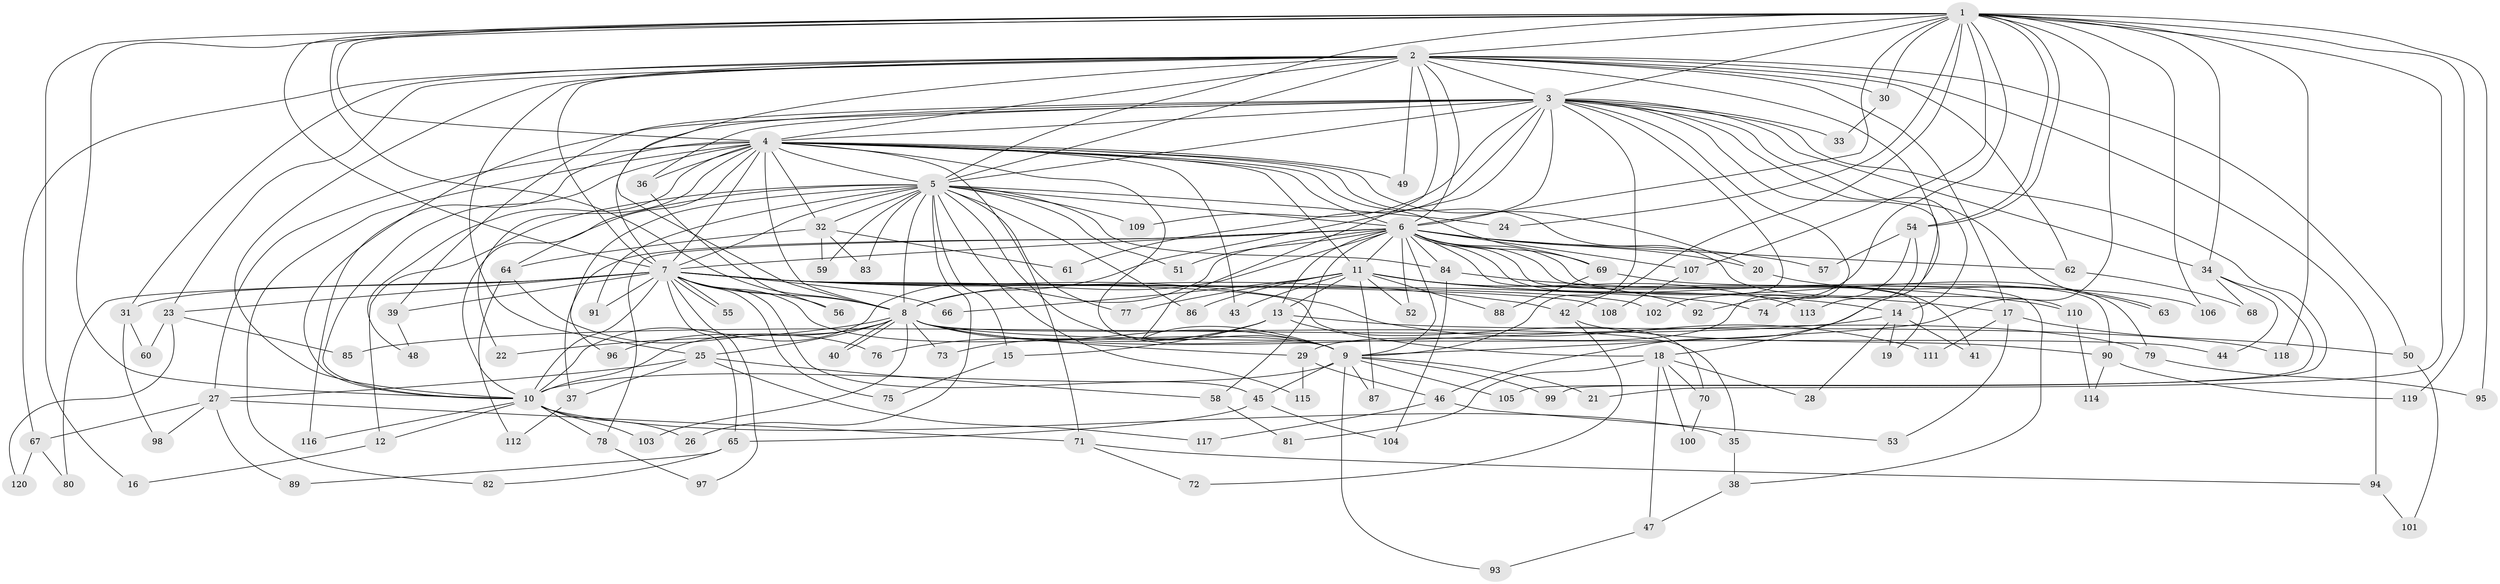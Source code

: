 // coarse degree distribution, {14: 0.08108108108108109, 6: 0.05405405405405406, 7: 0.08108108108108109, 5: 0.16216216216216217, 2: 0.1891891891891892, 12: 0.02702702702702703, 15: 0.02702702702702703, 4: 0.13513513513513514, 3: 0.05405405405405406, 19: 0.02702702702702703, 1: 0.05405405405405406, 13: 0.02702702702702703, 18: 0.02702702702702703, 16: 0.02702702702702703, 8: 0.02702702702702703}
// Generated by graph-tools (version 1.1) at 2025/36/03/04/25 23:36:20]
// undirected, 120 vertices, 265 edges
graph export_dot {
  node [color=gray90,style=filled];
  1;
  2;
  3;
  4;
  5;
  6;
  7;
  8;
  9;
  10;
  11;
  12;
  13;
  14;
  15;
  16;
  17;
  18;
  19;
  20;
  21;
  22;
  23;
  24;
  25;
  26;
  27;
  28;
  29;
  30;
  31;
  32;
  33;
  34;
  35;
  36;
  37;
  38;
  39;
  40;
  41;
  42;
  43;
  44;
  45;
  46;
  47;
  48;
  49;
  50;
  51;
  52;
  53;
  54;
  55;
  56;
  57;
  58;
  59;
  60;
  61;
  62;
  63;
  64;
  65;
  66;
  67;
  68;
  69;
  70;
  71;
  72;
  73;
  74;
  75;
  76;
  77;
  78;
  79;
  80;
  81;
  82;
  83;
  84;
  85;
  86;
  87;
  88;
  89;
  90;
  91;
  92;
  93;
  94;
  95;
  96;
  97;
  98;
  99;
  100;
  101;
  102;
  103;
  104;
  105;
  106;
  107;
  108;
  109;
  110;
  111;
  112;
  113;
  114;
  115;
  116;
  117;
  118;
  119;
  120;
  1 -- 2;
  1 -- 3;
  1 -- 4;
  1 -- 5;
  1 -- 6;
  1 -- 7;
  1 -- 8;
  1 -- 9;
  1 -- 10;
  1 -- 16;
  1 -- 21;
  1 -- 24;
  1 -- 30;
  1 -- 34;
  1 -- 42;
  1 -- 54;
  1 -- 54;
  1 -- 92;
  1 -- 95;
  1 -- 106;
  1 -- 107;
  1 -- 118;
  1 -- 119;
  2 -- 3;
  2 -- 4;
  2 -- 5;
  2 -- 6;
  2 -- 7;
  2 -- 8;
  2 -- 9;
  2 -- 10;
  2 -- 17;
  2 -- 23;
  2 -- 25;
  2 -- 30;
  2 -- 31;
  2 -- 46;
  2 -- 49;
  2 -- 50;
  2 -- 62;
  2 -- 67;
  2 -- 94;
  3 -- 4;
  3 -- 5;
  3 -- 6;
  3 -- 7;
  3 -- 8;
  3 -- 9;
  3 -- 10;
  3 -- 14;
  3 -- 18;
  3 -- 29;
  3 -- 33;
  3 -- 34;
  3 -- 36;
  3 -- 39;
  3 -- 61;
  3 -- 63;
  3 -- 99;
  3 -- 102;
  3 -- 109;
  4 -- 5;
  4 -- 6;
  4 -- 7;
  4 -- 8;
  4 -- 9;
  4 -- 10;
  4 -- 11;
  4 -- 20;
  4 -- 22;
  4 -- 27;
  4 -- 32;
  4 -- 36;
  4 -- 43;
  4 -- 48;
  4 -- 49;
  4 -- 64;
  4 -- 69;
  4 -- 71;
  4 -- 82;
  4 -- 110;
  4 -- 116;
  5 -- 6;
  5 -- 7;
  5 -- 8;
  5 -- 9;
  5 -- 10;
  5 -- 12;
  5 -- 15;
  5 -- 24;
  5 -- 26;
  5 -- 32;
  5 -- 51;
  5 -- 59;
  5 -- 77;
  5 -- 83;
  5 -- 84;
  5 -- 86;
  5 -- 91;
  5 -- 96;
  5 -- 109;
  5 -- 115;
  6 -- 7;
  6 -- 8;
  6 -- 9;
  6 -- 10;
  6 -- 11;
  6 -- 13;
  6 -- 19;
  6 -- 20;
  6 -- 37;
  6 -- 38;
  6 -- 41;
  6 -- 51;
  6 -- 52;
  6 -- 57;
  6 -- 58;
  6 -- 62;
  6 -- 69;
  6 -- 78;
  6 -- 79;
  6 -- 84;
  6 -- 90;
  6 -- 107;
  7 -- 8;
  7 -- 9;
  7 -- 10;
  7 -- 23;
  7 -- 31;
  7 -- 39;
  7 -- 42;
  7 -- 45;
  7 -- 55;
  7 -- 55;
  7 -- 56;
  7 -- 65;
  7 -- 66;
  7 -- 70;
  7 -- 74;
  7 -- 75;
  7 -- 80;
  7 -- 91;
  7 -- 97;
  7 -- 102;
  7 -- 108;
  7 -- 111;
  8 -- 9;
  8 -- 10;
  8 -- 22;
  8 -- 25;
  8 -- 29;
  8 -- 35;
  8 -- 40;
  8 -- 40;
  8 -- 44;
  8 -- 73;
  8 -- 79;
  8 -- 96;
  8 -- 103;
  9 -- 10;
  9 -- 21;
  9 -- 45;
  9 -- 87;
  9 -- 93;
  9 -- 99;
  9 -- 105;
  10 -- 12;
  10 -- 26;
  10 -- 35;
  10 -- 78;
  10 -- 103;
  10 -- 116;
  11 -- 13;
  11 -- 14;
  11 -- 17;
  11 -- 43;
  11 -- 52;
  11 -- 66;
  11 -- 77;
  11 -- 86;
  11 -- 87;
  11 -- 88;
  11 -- 92;
  11 -- 113;
  12 -- 16;
  13 -- 15;
  13 -- 18;
  13 -- 73;
  13 -- 76;
  13 -- 118;
  14 -- 19;
  14 -- 28;
  14 -- 41;
  14 -- 85;
  15 -- 75;
  17 -- 50;
  17 -- 53;
  17 -- 111;
  18 -- 28;
  18 -- 47;
  18 -- 70;
  18 -- 81;
  18 -- 100;
  20 -- 63;
  23 -- 60;
  23 -- 85;
  23 -- 120;
  25 -- 27;
  25 -- 37;
  25 -- 58;
  25 -- 117;
  27 -- 67;
  27 -- 71;
  27 -- 89;
  27 -- 98;
  29 -- 46;
  29 -- 115;
  30 -- 33;
  31 -- 60;
  31 -- 98;
  32 -- 59;
  32 -- 61;
  32 -- 64;
  32 -- 83;
  34 -- 44;
  34 -- 68;
  34 -- 105;
  35 -- 38;
  36 -- 56;
  37 -- 112;
  38 -- 47;
  39 -- 48;
  42 -- 72;
  42 -- 90;
  45 -- 65;
  45 -- 104;
  46 -- 53;
  46 -- 117;
  47 -- 93;
  50 -- 101;
  54 -- 57;
  54 -- 74;
  54 -- 113;
  58 -- 81;
  62 -- 68;
  64 -- 76;
  64 -- 112;
  65 -- 82;
  65 -- 89;
  67 -- 80;
  67 -- 120;
  69 -- 88;
  69 -- 106;
  70 -- 100;
  71 -- 72;
  71 -- 94;
  78 -- 97;
  79 -- 95;
  84 -- 104;
  84 -- 110;
  90 -- 114;
  90 -- 119;
  94 -- 101;
  107 -- 108;
  110 -- 114;
}
